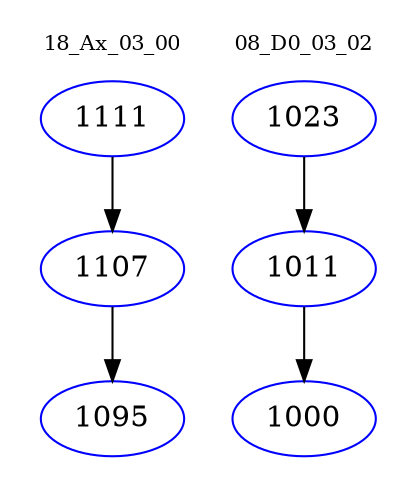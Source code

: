 digraph{
subgraph cluster_0 {
color = white
label = "18_Ax_03_00";
fontsize=10;
T0_1111 [label="1111", color="blue"]
T0_1111 -> T0_1107 [color="black"]
T0_1107 [label="1107", color="blue"]
T0_1107 -> T0_1095 [color="black"]
T0_1095 [label="1095", color="blue"]
}
subgraph cluster_1 {
color = white
label = "08_D0_03_02";
fontsize=10;
T1_1023 [label="1023", color="blue"]
T1_1023 -> T1_1011 [color="black"]
T1_1011 [label="1011", color="blue"]
T1_1011 -> T1_1000 [color="black"]
T1_1000 [label="1000", color="blue"]
}
}
